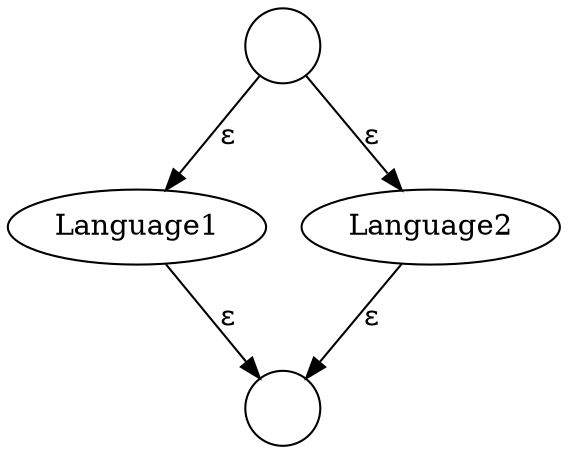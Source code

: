 digraph dfa {
	start [shape=circle, label=""]
	l1    [label="Language1"]
	l2    [label="Language2"]
	end   [shape=circle, label=""]

	start -> l1  [label="ε"]
	start -> l2  [label="ε"]
	l1 -> end    [label="ε"]
	l2 -> end    [label="ε"]
}
